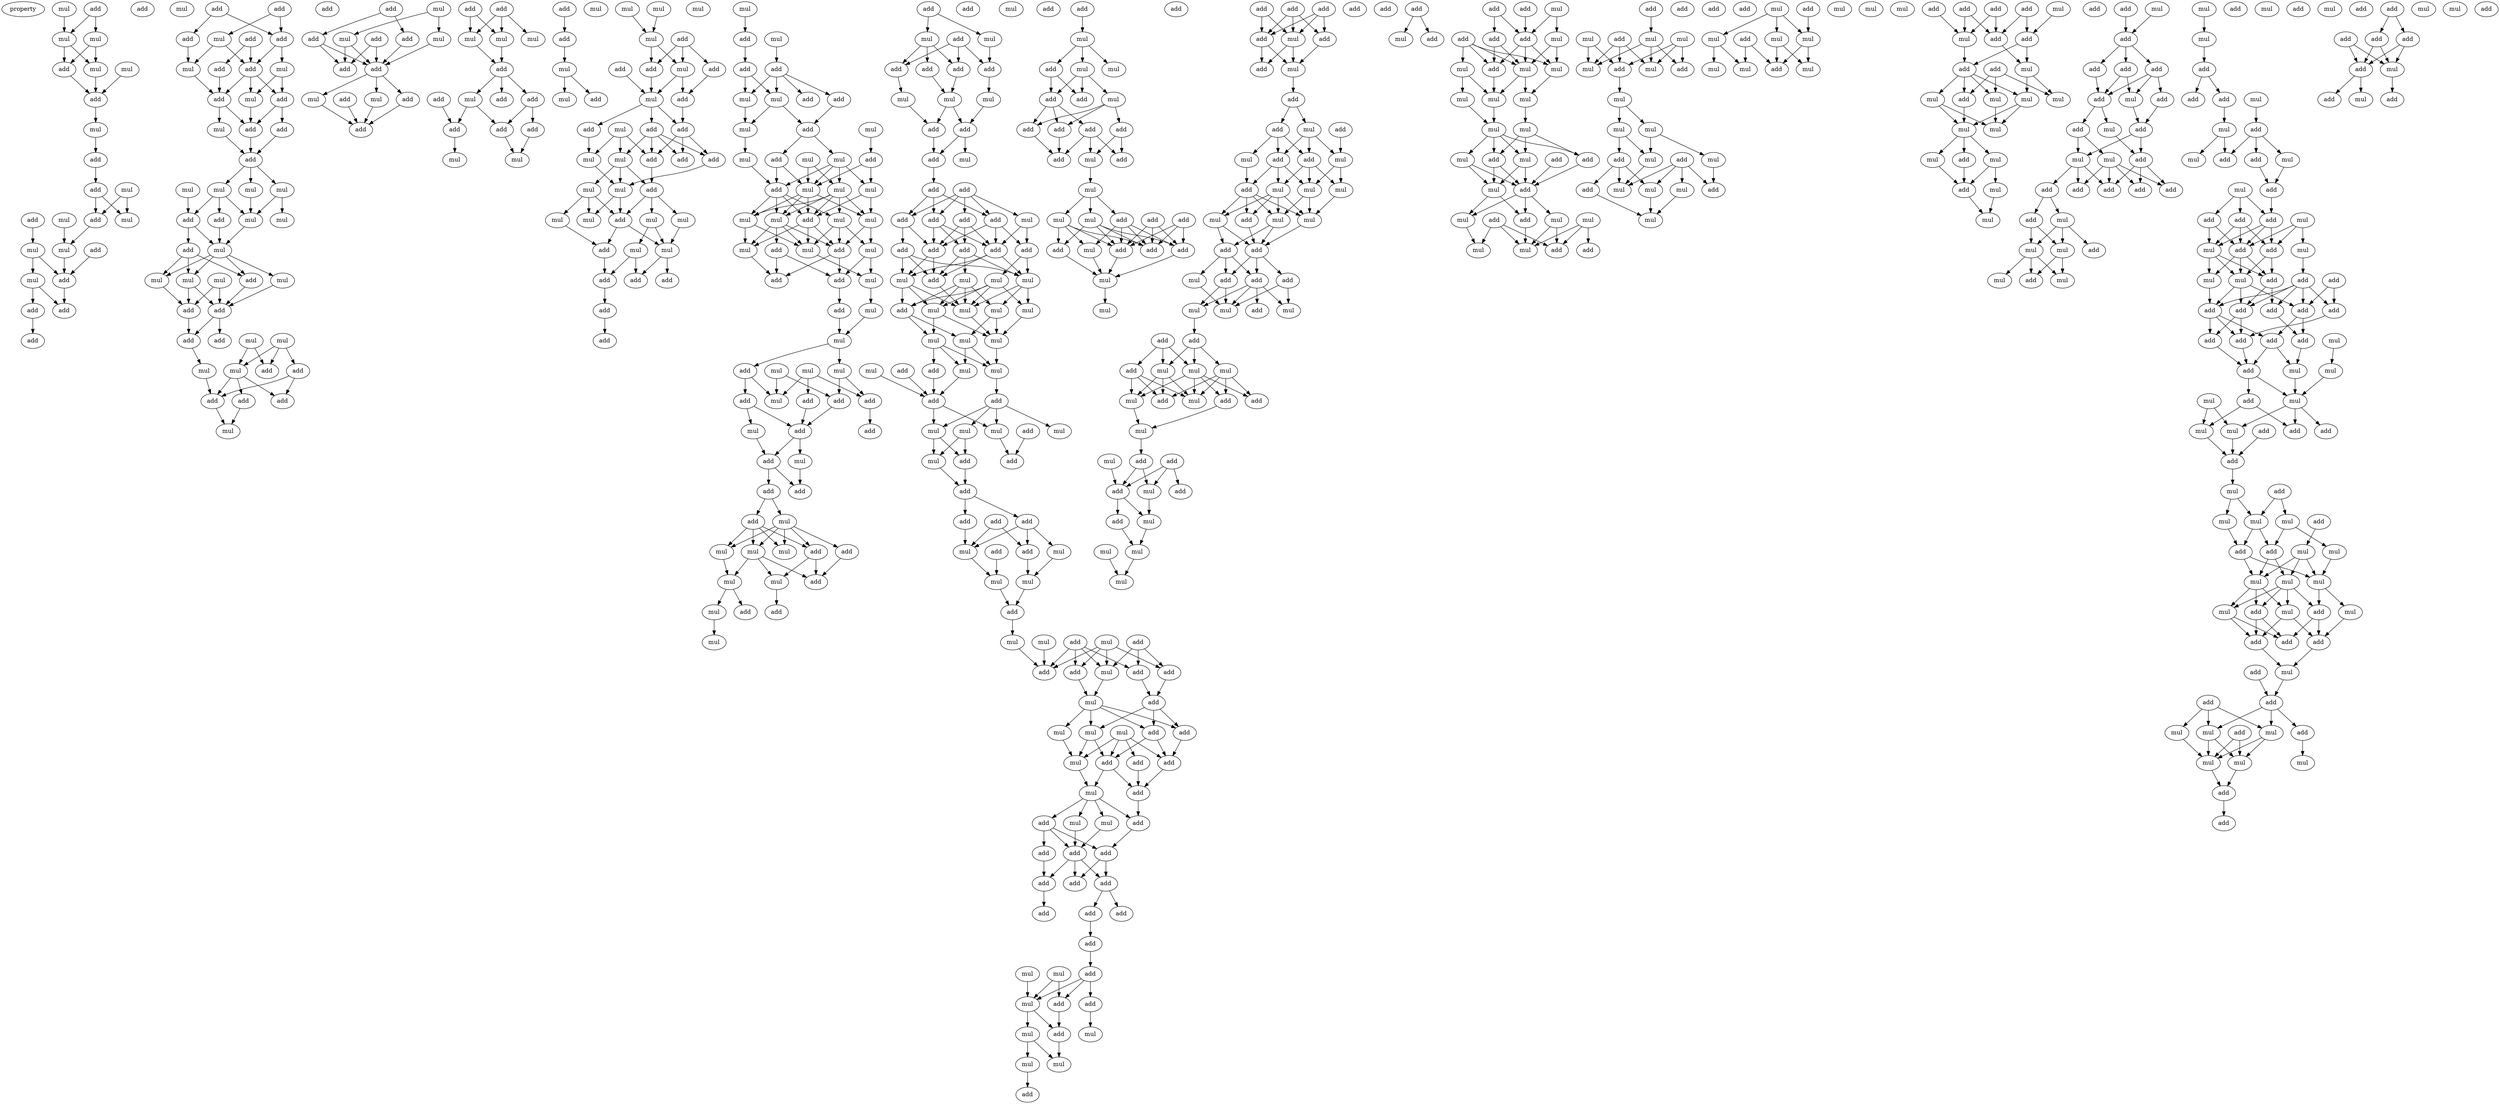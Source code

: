 digraph {
    node [fontcolor=black]
    property [mul=2,lf=1.2]
    0 [ label = mul ];
    1 [ label = add ];
    2 [ label = add ];
    3 [ label = mul ];
    4 [ label = mul ];
    5 [ label = mul ];
    6 [ label = add ];
    7 [ label = mul ];
    8 [ label = add ];
    9 [ label = mul ];
    10 [ label = add ];
    11 [ label = add ];
    12 [ label = mul ];
    13 [ label = add ];
    14 [ label = mul ];
    15 [ label = add ];
    16 [ label = mul ];
    17 [ label = mul ];
    18 [ label = mul ];
    19 [ label = add ];
    20 [ label = mul ];
    21 [ label = mul ];
    22 [ label = add ];
    23 [ label = add ];
    24 [ label = add ];
    25 [ label = add ];
    26 [ label = add ];
    27 [ label = add ];
    28 [ label = add ];
    29 [ label = mul ];
    30 [ label = add ];
    31 [ label = add ];
    32 [ label = mul ];
    33 [ label = add ];
    34 [ label = add ];
    35 [ label = mul ];
    36 [ label = add ];
    37 [ label = mul ];
    38 [ label = add ];
    39 [ label = add ];
    40 [ label = mul ];
    41 [ label = add ];
    42 [ label = add ];
    43 [ label = add ];
    44 [ label = mul ];
    45 [ label = mul ];
    46 [ label = mul ];
    47 [ label = mul ];
    48 [ label = add ];
    49 [ label = add ];
    50 [ label = mul ];
    51 [ label = mul ];
    52 [ label = add ];
    53 [ label = mul ];
    54 [ label = mul ];
    55 [ label = mul ];
    56 [ label = mul ];
    57 [ label = mul ];
    58 [ label = add ];
    59 [ label = add ];
    60 [ label = add ];
    61 [ label = add ];
    62 [ label = mul ];
    63 [ label = mul ];
    64 [ label = add ];
    65 [ label = mul ];
    66 [ label = add ];
    67 [ label = mul ];
    68 [ label = add ];
    69 [ label = add ];
    70 [ label = add ];
    71 [ label = add ];
    72 [ label = mul ];
    73 [ label = add ];
    74 [ label = mul ];
    75 [ label = add ];
    76 [ label = add ];
    77 [ label = mul ];
    78 [ label = mul ];
    79 [ label = add ];
    80 [ label = add ];
    81 [ label = add ];
    82 [ label = mul ];
    83 [ label = add ];
    84 [ label = mul ];
    85 [ label = add ];
    86 [ label = add ];
    87 [ label = add ];
    88 [ label = add ];
    89 [ label = mul ];
    90 [ label = mul ];
    91 [ label = mul ];
    92 [ label = add ];
    93 [ label = mul ];
    94 [ label = add ];
    95 [ label = add ];
    96 [ label = add ];
    97 [ label = add ];
    98 [ label = add ];
    99 [ label = add ];
    100 [ label = mul ];
    101 [ label = add ];
    102 [ label = mul ];
    103 [ label = add ];
    104 [ label = mul ];
    105 [ label = mul ];
    106 [ label = mul ];
    107 [ label = add ];
    108 [ label = mul ];
    109 [ label = mul ];
    110 [ label = mul ];
    111 [ label = add ];
    112 [ label = add ];
    113 [ label = add ];
    114 [ label = mul ];
    115 [ label = add ];
    116 [ label = mul ];
    117 [ label = add ];
    118 [ label = add ];
    119 [ label = add ];
    120 [ label = mul ];
    121 [ label = mul ];
    122 [ label = add ];
    123 [ label = add ];
    124 [ label = mul ];
    125 [ label = add ];
    126 [ label = add ];
    127 [ label = mul ];
    128 [ label = mul ];
    129 [ label = add ];
    130 [ label = mul ];
    131 [ label = mul ];
    132 [ label = mul ];
    133 [ label = mul ];
    134 [ label = add ];
    135 [ label = mul ];
    136 [ label = add ];
    137 [ label = mul ];
    138 [ label = mul ];
    139 [ label = add ];
    140 [ label = add ];
    141 [ label = add ];
    142 [ label = add ];
    143 [ label = mul ];
    144 [ label = add ];
    145 [ label = add ];
    146 [ label = mul ];
    147 [ label = add ];
    148 [ label = add ];
    149 [ label = add ];
    150 [ label = add ];
    151 [ label = mul ];
    152 [ label = mul ];
    153 [ label = mul ];
    154 [ label = add ];
    155 [ label = mul ];
    156 [ label = mul ];
    157 [ label = add ];
    158 [ label = mul ];
    159 [ label = mul ];
    160 [ label = add ];
    161 [ label = mul ];
    162 [ label = add ];
    163 [ label = mul ];
    164 [ label = mul ];
    165 [ label = add ];
    166 [ label = mul ];
    167 [ label = mul ];
    168 [ label = mul ];
    169 [ label = mul ];
    170 [ label = mul ];
    171 [ label = add ];
    172 [ label = add ];
    173 [ label = mul ];
    174 [ label = mul ];
    175 [ label = mul ];
    176 [ label = add ];
    177 [ label = add ];
    178 [ label = mul ];
    179 [ label = add ];
    180 [ label = mul ];
    181 [ label = mul ];
    182 [ label = add ];
    183 [ label = mul ];
    184 [ label = mul ];
    185 [ label = mul ];
    186 [ label = add ];
    187 [ label = add ];
    188 [ label = add ];
    189 [ label = add ];
    190 [ label = add ];
    191 [ label = mul ];
    192 [ label = add ];
    193 [ label = add ];
    194 [ label = mul ];
    195 [ label = add ];
    196 [ label = add ];
    197 [ label = mul ];
    198 [ label = add ];
    199 [ label = mul ];
    200 [ label = mul ];
    201 [ label = add ];
    202 [ label = add ];
    203 [ label = mul ];
    204 [ label = add ];
    205 [ label = mul ];
    206 [ label = mul ];
    207 [ label = add ];
    208 [ label = add ];
    209 [ label = mul ];
    210 [ label = mul ];
    211 [ label = add ];
    212 [ label = mul ];
    213 [ label = mul ];
    214 [ label = add ];
    215 [ label = add ];
    216 [ label = add ];
    217 [ label = add ];
    218 [ label = add ];
    219 [ label = mul ];
    220 [ label = mul ];
    221 [ label = add ];
    222 [ label = mul ];
    223 [ label = add ];
    224 [ label = mul ];
    225 [ label = add ];
    226 [ label = mul ];
    227 [ label = add ];
    228 [ label = add ];
    229 [ label = add ];
    230 [ label = add ];
    231 [ label = mul ];
    232 [ label = add ];
    233 [ label = add ];
    234 [ label = add ];
    235 [ label = add ];
    236 [ label = add ];
    237 [ label = add ];
    238 [ label = add ];
    239 [ label = add ];
    240 [ label = mul ];
    241 [ label = mul ];
    242 [ label = mul ];
    243 [ label = add ];
    244 [ label = mul ];
    245 [ label = mul ];
    246 [ label = mul ];
    247 [ label = mul ];
    248 [ label = add ];
    249 [ label = mul ];
    250 [ label = mul ];
    251 [ label = mul ];
    252 [ label = mul ];
    253 [ label = add ];
    254 [ label = mul ];
    255 [ label = mul ];
    256 [ label = mul ];
    257 [ label = add ];
    258 [ label = add ];
    259 [ label = add ];
    260 [ label = mul ];
    261 [ label = mul ];
    262 [ label = mul ];
    263 [ label = add ];
    264 [ label = mul ];
    265 [ label = add ];
    266 [ label = add ];
    267 [ label = mul ];
    268 [ label = add ];
    269 [ label = add ];
    270 [ label = add ];
    271 [ label = add ];
    272 [ label = add ];
    273 [ label = add ];
    274 [ label = add ];
    275 [ label = mul ];
    276 [ label = mul ];
    277 [ label = mul ];
    278 [ label = mul ];
    279 [ label = add ];
    280 [ label = add ];
    281 [ label = mul ];
    282 [ label = mul ];
    283 [ label = add ];
    284 [ label = mul ];
    285 [ label = add ];
    286 [ label = add ];
    287 [ label = add ];
    288 [ label = add ];
    289 [ label = mul ];
    290 [ label = mul ];
    291 [ label = add ];
    292 [ label = mul ];
    293 [ label = mul ];
    294 [ label = mul ];
    295 [ label = add ];
    296 [ label = add ];
    297 [ label = add ];
    298 [ label = add ];
    299 [ label = mul ];
    300 [ label = add ];
    301 [ label = add ];
    302 [ label = mul ];
    303 [ label = mul ];
    304 [ label = add ];
    305 [ label = mul ];
    306 [ label = add ];
    307 [ label = add ];
    308 [ label = add ];
    309 [ label = add ];
    310 [ label = add ];
    311 [ label = add ];
    312 [ label = add ];
    313 [ label = add ];
    314 [ label = add ];
    315 [ label = add ];
    316 [ label = add ];
    317 [ label = add ];
    318 [ label = mul ];
    319 [ label = mul ];
    320 [ label = mul ];
    321 [ label = add ];
    322 [ label = add ];
    323 [ label = mul ];
    324 [ label = mul ];
    325 [ label = add ];
    326 [ label = mul ];
    327 [ label = mul ];
    328 [ label = add ];
    329 [ label = add ];
    330 [ label = mul ];
    331 [ label = mul ];
    332 [ label = add ];
    333 [ label = mul ];
    334 [ label = add ];
    335 [ label = mul ];
    336 [ label = add ];
    337 [ label = add ];
    338 [ label = add ];
    339 [ label = add ];
    340 [ label = add ];
    341 [ label = add ];
    342 [ label = mul ];
    343 [ label = add ];
    344 [ label = add ];
    345 [ label = mul ];
    346 [ label = add ];
    347 [ label = mul ];
    348 [ label = add ];
    349 [ label = mul ];
    350 [ label = add ];
    351 [ label = add ];
    352 [ label = add ];
    353 [ label = mul ];
    354 [ label = add ];
    355 [ label = add ];
    356 [ label = mul ];
    357 [ label = mul ];
    358 [ label = add ];
    359 [ label = add ];
    360 [ label = add ];
    361 [ label = mul ];
    362 [ label = add ];
    363 [ label = add ];
    364 [ label = add ];
    365 [ label = mul ];
    366 [ label = add ];
    367 [ label = add ];
    368 [ label = mul ];
    369 [ label = add ];
    370 [ label = add ];
    371 [ label = add ];
    372 [ label = mul ];
    373 [ label = mul ];
    374 [ label = add ];
    375 [ label = mul ];
    376 [ label = mul ];
    377 [ label = mul ];
    378 [ label = add ];
    379 [ label = mul ];
    380 [ label = mul ];
    381 [ label = mul ];
    382 [ label = add ];
    383 [ label = add ];
    384 [ label = add ];
    385 [ label = mul ];
    386 [ label = add ];
    387 [ label = add ];
    388 [ label = add ];
    389 [ label = mul ];
    390 [ label = mul ];
    391 [ label = mul ];
    392 [ label = add ];
    393 [ label = add ];
    394 [ label = add ];
    395 [ label = mul ];
    396 [ label = mul ];
    397 [ label = add ];
    398 [ label = add ];
    399 [ label = mul ];
    400 [ label = mul ];
    401 [ label = add ];
    402 [ label = add ];
    403 [ label = mul ];
    404 [ label = add ];
    405 [ label = mul ];
    406 [ label = mul ];
    407 [ label = add ];
    408 [ label = add ];
    409 [ label = add ];
    410 [ label = mul ];
    411 [ label = add ];
    412 [ label = mul ];
    413 [ label = add ];
    414 [ label = mul ];
    415 [ label = mul ];
    416 [ label = mul ];
    417 [ label = add ];
    418 [ label = mul ];
    419 [ label = add ];
    420 [ label = mul ];
    421 [ label = add ];
    422 [ label = add ];
    423 [ label = mul ];
    424 [ label = add ];
    425 [ label = add ];
    426 [ label = add ];
    427 [ label = mul ];
    428 [ label = add ];
    429 [ label = mul ];
    430 [ label = mul ];
    431 [ label = mul ];
    432 [ label = mul ];
    433 [ label = mul ];
    434 [ label = mul ];
    435 [ label = mul ];
    436 [ label = mul ];
    437 [ label = add ];
    438 [ label = add ];
    439 [ label = add ];
    440 [ label = mul ];
    441 [ label = mul ];
    442 [ label = add ];
    443 [ label = mul ];
    444 [ label = add ];
    445 [ label = mul ];
    446 [ label = add ];
    447 [ label = mul ];
    448 [ label = add ];
    449 [ label = mul ];
    450 [ label = mul ];
    451 [ label = add ];
    452 [ label = add ];
    453 [ label = mul ];
    454 [ label = add ];
    455 [ label = add ];
    456 [ label = mul ];
    457 [ label = mul ];
    458 [ label = mul ];
    459 [ label = mul ];
    460 [ label = add ];
    461 [ label = add ];
    462 [ label = add ];
    463 [ label = mul ];
    464 [ label = mul ];
    465 [ label = mul ];
    466 [ label = add ];
    467 [ label = add ];
    468 [ label = add ];
    469 [ label = mul ];
    470 [ label = mul ];
    471 [ label = mul ];
    472 [ label = add ];
    473 [ label = mul ];
    474 [ label = add ];
    475 [ label = mul ];
    476 [ label = mul ];
    477 [ label = add ];
    478 [ label = mul ];
    479 [ label = add ];
    480 [ label = mul ];
    481 [ label = mul ];
    482 [ label = mul ];
    483 [ label = mul ];
    484 [ label = mul ];
    485 [ label = mul ];
    486 [ label = add ];
    487 [ label = mul ];
    488 [ label = mul ];
    489 [ label = mul ];
    490 [ label = add ];
    491 [ label = mul ];
    492 [ label = add ];
    493 [ label = add ];
    494 [ label = add ];
    495 [ label = mul ];
    496 [ label = add ];
    497 [ label = add ];
    498 [ label = add ];
    499 [ label = mul ];
    500 [ label = add ];
    501 [ label = add ];
    502 [ label = mul ];
    503 [ label = mul ];
    504 [ label = mul ];
    505 [ label = mul ];
    506 [ label = mul ];
    507 [ label = mul ];
    508 [ label = mul ];
    509 [ label = add ];
    510 [ label = mul ];
    511 [ label = add ];
    512 [ label = mul ];
    513 [ label = add ];
    514 [ label = add ];
    515 [ label = mul ];
    516 [ label = mul ];
    517 [ label = add ];
    518 [ label = add ];
    519 [ label = add ];
    520 [ label = add ];
    521 [ label = add ];
    522 [ label = add ];
    523 [ label = mul ];
    524 [ label = add ];
    525 [ label = mul ];
    526 [ label = add ];
    527 [ label = add ];
    528 [ label = mul ];
    529 [ label = mul ];
    530 [ label = add ];
    531 [ label = add ];
    532 [ label = add ];
    533 [ label = add ];
    534 [ label = add ];
    535 [ label = add ];
    536 [ label = mul ];
    537 [ label = mul ];
    538 [ label = mul ];
    539 [ label = add ];
    540 [ label = mul ];
    541 [ label = mul ];
    542 [ label = add ];
    543 [ label = mul ];
    544 [ label = add ];
    545 [ label = mul ];
    546 [ label = add ];
    547 [ label = mul ];
    548 [ label = add ];
    549 [ label = add ];
    550 [ label = mul ];
    551 [ label = mul ];
    552 [ label = add ];
    553 [ label = add ];
    554 [ label = add ];
    555 [ label = mul ];
    556 [ label = add ];
    557 [ label = mul ];
    558 [ label = add ];
    559 [ label = mul ];
    560 [ label = add ];
    561 [ label = add ];
    562 [ label = mul ];
    563 [ label = add ];
    564 [ label = mul ];
    565 [ label = add ];
    566 [ label = add ];
    567 [ label = mul ];
    568 [ label = mul ];
    569 [ label = add ];
    570 [ label = add ];
    571 [ label = add ];
    572 [ label = mul ];
    573 [ label = add ];
    574 [ label = add ];
    575 [ label = add ];
    576 [ label = add ];
    577 [ label = add ];
    578 [ label = add ];
    579 [ label = add ];
    580 [ label = mul ];
    581 [ label = add ];
    582 [ label = add ];
    583 [ label = add ];
    584 [ label = mul ];
    585 [ label = mul ];
    586 [ label = add ];
    587 [ label = mul ];
    588 [ label = mul ];
    589 [ label = add ];
    590 [ label = add ];
    591 [ label = mul ];
    592 [ label = mul ];
    593 [ label = add ];
    594 [ label = add ];
    595 [ label = add ];
    596 [ label = mul ];
    597 [ label = mul ];
    598 [ label = mul ];
    599 [ label = add ];
    600 [ label = mul ];
    601 [ label = mul ];
    602 [ label = mul ];
    603 [ label = add ];
    604 [ label = add ];
    605 [ label = mul ];
    606 [ label = mul ];
    607 [ label = mul ];
    608 [ label = add ];
    609 [ label = mul ];
    610 [ label = mul ];
    611 [ label = mul ];
    612 [ label = add ];
    613 [ label = add ];
    614 [ label = add ];
    615 [ label = add ];
    616 [ label = mul ];
    617 [ label = add ];
    618 [ label = mul ];
    619 [ label = add ];
    620 [ label = add ];
    621 [ label = add ];
    622 [ label = add ];
    623 [ label = mul ];
    624 [ label = mul ];
    625 [ label = mul ];
    626 [ label = mul ];
    627 [ label = mul ];
    628 [ label = mul ];
    629 [ label = add ];
    630 [ label = add ];
    631 [ label = add ];
    632 [ label = add ];
    633 [ label = add ];
    634 [ label = add ];
    635 [ label = add ];
    636 [ label = mul ];
    637 [ label = add ];
    638 [ label = mul ];
    639 [ label = mul ];
    640 [ label = mul ];
    641 [ label = add ];
    642 [ label = add ];
    643 [ label = add ];
    0 -> 3 [ name = 0 ];
    1 -> 3 [ name = 1 ];
    1 -> 4 [ name = 2 ];
    3 -> 5 [ name = 3 ];
    3 -> 6 [ name = 4 ];
    4 -> 5 [ name = 5 ];
    4 -> 6 [ name = 6 ];
    5 -> 8 [ name = 7 ];
    6 -> 8 [ name = 8 ];
    7 -> 8 [ name = 9 ];
    8 -> 9 [ name = 10 ];
    9 -> 10 [ name = 11 ];
    10 -> 11 [ name = 12 ];
    11 -> 15 [ name = 13 ];
    11 -> 16 [ name = 14 ];
    12 -> 15 [ name = 15 ];
    12 -> 16 [ name = 16 ];
    13 -> 18 [ name = 17 ];
    14 -> 20 [ name = 18 ];
    15 -> 20 [ name = 19 ];
    18 -> 21 [ name = 20 ];
    18 -> 22 [ name = 21 ];
    19 -> 22 [ name = 22 ];
    20 -> 22 [ name = 23 ];
    21 -> 23 [ name = 24 ];
    21 -> 24 [ name = 25 ];
    22 -> 24 [ name = 26 ];
    23 -> 25 [ name = 27 ];
    26 -> 30 [ name = 28 ];
    26 -> 31 [ name = 29 ];
    27 -> 29 [ name = 30 ];
    27 -> 31 [ name = 31 ];
    28 -> 33 [ name = 32 ];
    28 -> 34 [ name = 33 ];
    29 -> 32 [ name = 34 ];
    29 -> 33 [ name = 35 ];
    30 -> 32 [ name = 36 ];
    31 -> 33 [ name = 37 ];
    31 -> 35 [ name = 38 ];
    32 -> 38 [ name = 39 ];
    33 -> 36 [ name = 40 ];
    33 -> 37 [ name = 41 ];
    33 -> 38 [ name = 42 ];
    34 -> 38 [ name = 43 ];
    35 -> 36 [ name = 44 ];
    35 -> 37 [ name = 45 ];
    36 -> 39 [ name = 46 ];
    36 -> 41 [ name = 47 ];
    37 -> 41 [ name = 48 ];
    38 -> 40 [ name = 49 ];
    38 -> 41 [ name = 50 ];
    39 -> 43 [ name = 51 ];
    40 -> 43 [ name = 52 ];
    41 -> 43 [ name = 53 ];
    43 -> 45 [ name = 54 ];
    43 -> 46 [ name = 55 ];
    43 -> 47 [ name = 56 ];
    44 -> 48 [ name = 57 ];
    45 -> 48 [ name = 58 ];
    45 -> 49 [ name = 59 ];
    45 -> 50 [ name = 60 ];
    46 -> 50 [ name = 61 ];
    46 -> 51 [ name = 62 ];
    47 -> 50 [ name = 63 ];
    48 -> 52 [ name = 64 ];
    48 -> 53 [ name = 65 ];
    49 -> 53 [ name = 66 ];
    50 -> 53 [ name = 67 ];
    52 -> 56 [ name = 68 ];
    52 -> 57 [ name = 69 ];
    52 -> 58 [ name = 70 ];
    53 -> 55 [ name = 71 ];
    53 -> 56 [ name = 72 ];
    53 -> 57 [ name = 73 ];
    53 -> 58 [ name = 74 ];
    54 -> 59 [ name = 75 ];
    54 -> 60 [ name = 76 ];
    55 -> 60 [ name = 77 ];
    56 -> 59 [ name = 78 ];
    56 -> 60 [ name = 79 ];
    57 -> 59 [ name = 80 ];
    58 -> 60 [ name = 81 ];
    59 -> 61 [ name = 82 ];
    60 -> 61 [ name = 83 ];
    60 -> 64 [ name = 84 ];
    61 -> 67 [ name = 85 ];
    62 -> 65 [ name = 86 ];
    62 -> 66 [ name = 87 ];
    62 -> 68 [ name = 88 ];
    63 -> 65 [ name = 89 ];
    63 -> 66 [ name = 90 ];
    65 -> 69 [ name = 91 ];
    65 -> 70 [ name = 92 ];
    65 -> 71 [ name = 93 ];
    67 -> 69 [ name = 94 ];
    68 -> 69 [ name = 95 ];
    68 -> 70 [ name = 96 ];
    69 -> 72 [ name = 97 ];
    71 -> 72 [ name = 98 ];
    73 -> 75 [ name = 99 ];
    73 -> 76 [ name = 100 ];
    74 -> 77 [ name = 101 ];
    74 -> 78 [ name = 102 ];
    75 -> 80 [ name = 103 ];
    75 -> 81 [ name = 104 ];
    76 -> 81 [ name = 105 ];
    77 -> 81 [ name = 106 ];
    78 -> 80 [ name = 107 ];
    78 -> 81 [ name = 108 ];
    79 -> 80 [ name = 109 ];
    79 -> 81 [ name = 110 ];
    81 -> 82 [ name = 111 ];
    81 -> 84 [ name = 112 ];
    81 -> 85 [ name = 113 ];
    82 -> 86 [ name = 114 ];
    83 -> 86 [ name = 115 ];
    84 -> 86 [ name = 116 ];
    85 -> 86 [ name = 117 ];
    87 -> 90 [ name = 118 ];
    87 -> 91 [ name = 119 ];
    88 -> 89 [ name = 120 ];
    88 -> 90 [ name = 121 ];
    88 -> 91 [ name = 122 ];
    90 -> 92 [ name = 123 ];
    91 -> 92 [ name = 124 ];
    92 -> 93 [ name = 125 ];
    92 -> 94 [ name = 126 ];
    92 -> 95 [ name = 127 ];
    93 -> 97 [ name = 128 ];
    93 -> 98 [ name = 129 ];
    94 -> 97 [ name = 130 ];
    94 -> 99 [ name = 131 ];
    96 -> 98 [ name = 132 ];
    97 -> 102 [ name = 133 ];
    98 -> 100 [ name = 134 ];
    99 -> 102 [ name = 135 ];
    101 -> 103 [ name = 136 ];
    103 -> 104 [ name = 137 ];
    104 -> 106 [ name = 138 ];
    104 -> 107 [ name = 139 ];
    108 -> 110 [ name = 140 ];
    109 -> 110 [ name = 141 ];
    110 -> 114 [ name = 142 ];
    110 -> 115 [ name = 143 ];
    111 -> 113 [ name = 144 ];
    111 -> 114 [ name = 145 ];
    111 -> 115 [ name = 146 ];
    112 -> 116 [ name = 147 ];
    113 -> 117 [ name = 148 ];
    114 -> 116 [ name = 149 ];
    114 -> 117 [ name = 150 ];
    115 -> 116 [ name = 151 ];
    116 -> 118 [ name = 152 ];
    116 -> 119 [ name = 153 ];
    116 -> 122 [ name = 154 ];
    117 -> 122 [ name = 155 ];
    118 -> 124 [ name = 156 ];
    119 -> 123 [ name = 157 ];
    119 -> 125 [ name = 158 ];
    119 -> 126 [ name = 159 ];
    119 -> 127 [ name = 160 ];
    121 -> 123 [ name = 161 ];
    121 -> 124 [ name = 162 ];
    121 -> 127 [ name = 163 ];
    122 -> 123 [ name = 164 ];
    122 -> 125 [ name = 165 ];
    122 -> 126 [ name = 166 ];
    123 -> 129 [ name = 167 ];
    124 -> 128 [ name = 168 ];
    125 -> 128 [ name = 169 ];
    127 -> 128 [ name = 170 ];
    127 -> 129 [ name = 171 ];
    127 -> 130 [ name = 172 ];
    128 -> 132 [ name = 173 ];
    128 -> 134 [ name = 174 ];
    129 -> 131 [ name = 175 ];
    129 -> 134 [ name = 176 ];
    129 -> 135 [ name = 177 ];
    130 -> 132 [ name = 178 ];
    130 -> 133 [ name = 179 ];
    130 -> 134 [ name = 180 ];
    131 -> 137 [ name = 181 ];
    131 -> 138 [ name = 182 ];
    133 -> 136 [ name = 183 ];
    134 -> 136 [ name = 184 ];
    134 -> 138 [ name = 185 ];
    135 -> 138 [ name = 186 ];
    136 -> 139 [ name = 187 ];
    137 -> 139 [ name = 188 ];
    137 -> 141 [ name = 189 ];
    138 -> 140 [ name = 190 ];
    138 -> 141 [ name = 191 ];
    139 -> 142 [ name = 192 ];
    142 -> 144 [ name = 193 ];
    143 -> 145 [ name = 194 ];
    145 -> 148 [ name = 195 ];
    146 -> 147 [ name = 196 ];
    147 -> 149 [ name = 197 ];
    147 -> 150 [ name = 198 ];
    147 -> 151 [ name = 199 ];
    147 -> 152 [ name = 200 ];
    148 -> 151 [ name = 201 ];
    148 -> 152 [ name = 202 ];
    149 -> 154 [ name = 203 ];
    151 -> 153 [ name = 204 ];
    151 -> 154 [ name = 205 ];
    152 -> 153 [ name = 206 ];
    153 -> 159 [ name = 207 ];
    154 -> 156 [ name = 208 ];
    154 -> 157 [ name = 209 ];
    155 -> 160 [ name = 210 ];
    156 -> 161 [ name = 211 ];
    156 -> 162 [ name = 212 ];
    156 -> 163 [ name = 213 ];
    156 -> 164 [ name = 214 ];
    157 -> 162 [ name = 215 ];
    157 -> 164 [ name = 216 ];
    158 -> 163 [ name = 217 ];
    158 -> 164 [ name = 218 ];
    159 -> 162 [ name = 219 ];
    160 -> 161 [ name = 220 ];
    160 -> 164 [ name = 221 ];
    161 -> 165 [ name = 222 ];
    161 -> 166 [ name = 223 ];
    162 -> 165 [ name = 224 ];
    162 -> 167 [ name = 225 ];
    162 -> 168 [ name = 226 ];
    162 -> 169 [ name = 227 ];
    163 -> 165 [ name = 228 ];
    163 -> 166 [ name = 229 ];
    163 -> 167 [ name = 230 ];
    163 -> 168 [ name = 231 ];
    163 -> 169 [ name = 232 ];
    164 -> 165 [ name = 233 ];
    164 -> 166 [ name = 234 ];
    164 -> 167 [ name = 235 ];
    164 -> 169 [ name = 236 ];
    165 -> 172 [ name = 237 ];
    165 -> 173 [ name = 238 ];
    165 -> 174 [ name = 239 ];
    166 -> 170 [ name = 240 ];
    166 -> 172 [ name = 241 ];
    167 -> 171 [ name = 242 ];
    167 -> 172 [ name = 243 ];
    167 -> 173 [ name = 244 ];
    167 -> 174 [ name = 245 ];
    168 -> 170 [ name = 246 ];
    168 -> 172 [ name = 247 ];
    168 -> 174 [ name = 248 ];
    169 -> 173 [ name = 249 ];
    169 -> 174 [ name = 250 ];
    170 -> 175 [ name = 251 ];
    170 -> 176 [ name = 252 ];
    171 -> 176 [ name = 253 ];
    171 -> 177 [ name = 254 ];
    172 -> 176 [ name = 255 ];
    172 -> 177 [ name = 256 ];
    173 -> 177 [ name = 257 ];
    174 -> 175 [ name = 258 ];
    175 -> 178 [ name = 259 ];
    176 -> 179 [ name = 260 ];
    178 -> 180 [ name = 261 ];
    179 -> 180 [ name = 262 ];
    180 -> 182 [ name = 263 ];
    180 -> 184 [ name = 264 ];
    181 -> 185 [ name = 265 ];
    181 -> 186 [ name = 266 ];
    182 -> 185 [ name = 267 ];
    182 -> 187 [ name = 268 ];
    183 -> 185 [ name = 269 ];
    183 -> 188 [ name = 270 ];
    183 -> 189 [ name = 271 ];
    184 -> 186 [ name = 272 ];
    184 -> 189 [ name = 273 ];
    186 -> 190 [ name = 274 ];
    187 -> 190 [ name = 275 ];
    187 -> 191 [ name = 276 ];
    188 -> 190 [ name = 277 ];
    189 -> 192 [ name = 278 ];
    190 -> 193 [ name = 279 ];
    190 -> 194 [ name = 280 ];
    191 -> 193 [ name = 281 ];
    193 -> 195 [ name = 282 ];
    193 -> 196 [ name = 283 ];
    194 -> 196 [ name = 284 ];
    195 -> 197 [ name = 285 ];
    195 -> 198 [ name = 286 ];
    197 -> 199 [ name = 287 ];
    197 -> 200 [ name = 288 ];
    197 -> 201 [ name = 289 ];
    197 -> 202 [ name = 290 ];
    197 -> 203 [ name = 291 ];
    198 -> 199 [ name = 292 ];
    198 -> 200 [ name = 293 ];
    198 -> 201 [ name = 294 ];
    198 -> 203 [ name = 295 ];
    200 -> 206 [ name = 296 ];
    201 -> 204 [ name = 297 ];
    201 -> 205 [ name = 298 ];
    202 -> 204 [ name = 299 ];
    203 -> 204 [ name = 300 ];
    203 -> 205 [ name = 301 ];
    203 -> 206 [ name = 302 ];
    205 -> 207 [ name = 303 ];
    206 -> 208 [ name = 304 ];
    206 -> 209 [ name = 305 ];
    209 -> 210 [ name = 306 ];
    211 -> 212 [ name = 307 ];
    211 -> 213 [ name = 308 ];
    212 -> 216 [ name = 309 ];
    213 -> 215 [ name = 310 ];
    213 -> 217 [ name = 311 ];
    213 -> 218 [ name = 312 ];
    214 -> 215 [ name = 313 ];
    214 -> 216 [ name = 314 ];
    214 -> 218 [ name = 315 ];
    215 -> 220 [ name = 316 ];
    216 -> 219 [ name = 317 ];
    217 -> 222 [ name = 318 ];
    218 -> 222 [ name = 319 ];
    219 -> 225 [ name = 320 ];
    220 -> 223 [ name = 321 ];
    222 -> 223 [ name = 322 ];
    222 -> 225 [ name = 323 ];
    223 -> 227 [ name = 324 ];
    225 -> 226 [ name = 325 ];
    225 -> 227 [ name = 326 ];
    227 -> 228 [ name = 327 ];
    228 -> 230 [ name = 328 ];
    228 -> 233 [ name = 329 ];
    228 -> 234 [ name = 330 ];
    229 -> 230 [ name = 331 ];
    229 -> 231 [ name = 332 ];
    229 -> 232 [ name = 333 ];
    229 -> 233 [ name = 334 ];
    229 -> 234 [ name = 335 ];
    230 -> 237 [ name = 336 ];
    230 -> 238 [ name = 337 ];
    230 -> 239 [ name = 338 ];
    231 -> 236 [ name = 339 ];
    231 -> 238 [ name = 340 ];
    232 -> 237 [ name = 341 ];
    232 -> 238 [ name = 342 ];
    232 -> 239 [ name = 343 ];
    233 -> 236 [ name = 344 ];
    233 -> 238 [ name = 345 ];
    233 -> 239 [ name = 346 ];
    234 -> 235 [ name = 347 ];
    234 -> 239 [ name = 348 ];
    235 -> 241 [ name = 349 ];
    235 -> 242 [ name = 350 ];
    235 -> 243 [ name = 351 ];
    236 -> 240 [ name = 352 ];
    236 -> 241 [ name = 353 ];
    237 -> 241 [ name = 354 ];
    237 -> 243 [ name = 355 ];
    237 -> 244 [ name = 356 ];
    238 -> 241 [ name = 357 ];
    238 -> 242 [ name = 358 ];
    238 -> 243 [ name = 359 ];
    239 -> 242 [ name = 360 ];
    239 -> 243 [ name = 361 ];
    240 -> 245 [ name = 362 ];
    240 -> 246 [ name = 363 ];
    240 -> 248 [ name = 364 ];
    240 -> 249 [ name = 365 ];
    241 -> 246 [ name = 366 ];
    241 -> 247 [ name = 367 ];
    241 -> 249 [ name = 368 ];
    242 -> 245 [ name = 369 ];
    242 -> 246 [ name = 370 ];
    242 -> 248 [ name = 371 ];
    243 -> 246 [ name = 372 ];
    244 -> 245 [ name = 373 ];
    244 -> 246 [ name = 374 ];
    244 -> 247 [ name = 375 ];
    244 -> 248 [ name = 376 ];
    245 -> 250 [ name = 377 ];
    245 -> 252 [ name = 378 ];
    246 -> 250 [ name = 379 ];
    247 -> 250 [ name = 380 ];
    247 -> 251 [ name = 381 ];
    248 -> 251 [ name = 382 ];
    248 -> 252 [ name = 383 ];
    249 -> 250 [ name = 384 ];
    250 -> 256 [ name = 385 ];
    251 -> 255 [ name = 386 ];
    251 -> 256 [ name = 387 ];
    252 -> 253 [ name = 388 ];
    252 -> 255 [ name = 389 ];
    252 -> 256 [ name = 390 ];
    253 -> 259 [ name = 391 ];
    254 -> 259 [ name = 392 ];
    255 -> 259 [ name = 393 ];
    256 -> 258 [ name = 394 ];
    257 -> 259 [ name = 395 ];
    258 -> 260 [ name = 396 ];
    258 -> 261 [ name = 397 ];
    258 -> 262 [ name = 398 ];
    258 -> 264 [ name = 399 ];
    259 -> 262 [ name = 400 ];
    259 -> 264 [ name = 401 ];
    260 -> 265 [ name = 402 ];
    260 -> 267 [ name = 403 ];
    262 -> 266 [ name = 404 ];
    263 -> 266 [ name = 405 ];
    264 -> 265 [ name = 406 ];
    264 -> 267 [ name = 407 ];
    265 -> 268 [ name = 408 ];
    267 -> 268 [ name = 409 ];
    268 -> 269 [ name = 410 ];
    268 -> 270 [ name = 411 ];
    269 -> 275 [ name = 412 ];
    270 -> 273 [ name = 413 ];
    270 -> 275 [ name = 414 ];
    270 -> 276 [ name = 415 ];
    271 -> 273 [ name = 416 ];
    271 -> 275 [ name = 417 ];
    272 -> 278 [ name = 418 ];
    273 -> 277 [ name = 419 ];
    275 -> 278 [ name = 420 ];
    276 -> 277 [ name = 421 ];
    277 -> 279 [ name = 422 ];
    278 -> 279 [ name = 423 ];
    279 -> 282 [ name = 424 ];
    280 -> 285 [ name = 425 ];
    280 -> 287 [ name = 426 ];
    280 -> 288 [ name = 427 ];
    280 -> 289 [ name = 428 ];
    281 -> 288 [ name = 429 ];
    282 -> 288 [ name = 430 ];
    283 -> 286 [ name = 431 ];
    283 -> 287 [ name = 432 ];
    283 -> 289 [ name = 433 ];
    284 -> 285 [ name = 434 ];
    284 -> 286 [ name = 435 ];
    284 -> 288 [ name = 436 ];
    284 -> 289 [ name = 437 ];
    285 -> 290 [ name = 438 ];
    286 -> 291 [ name = 439 ];
    287 -> 291 [ name = 440 ];
    289 -> 290 [ name = 441 ];
    290 -> 292 [ name = 442 ];
    290 -> 293 [ name = 443 ];
    290 -> 295 [ name = 444 ];
    290 -> 296 [ name = 445 ];
    291 -> 292 [ name = 446 ];
    291 -> 295 [ name = 447 ];
    291 -> 296 [ name = 448 ];
    292 -> 299 [ name = 449 ];
    292 -> 300 [ name = 450 ];
    293 -> 299 [ name = 451 ];
    294 -> 297 [ name = 452 ];
    294 -> 298 [ name = 453 ];
    294 -> 299 [ name = 454 ];
    294 -> 300 [ name = 455 ];
    295 -> 298 [ name = 456 ];
    296 -> 298 [ name = 457 ];
    296 -> 300 [ name = 458 ];
    297 -> 301 [ name = 459 ];
    298 -> 301 [ name = 460 ];
    299 -> 302 [ name = 461 ];
    300 -> 301 [ name = 462 ];
    300 -> 302 [ name = 463 ];
    301 -> 304 [ name = 464 ];
    302 -> 303 [ name = 465 ];
    302 -> 304 [ name = 466 ];
    302 -> 305 [ name = 467 ];
    302 -> 306 [ name = 468 ];
    303 -> 307 [ name = 469 ];
    304 -> 309 [ name = 470 ];
    305 -> 307 [ name = 471 ];
    306 -> 307 [ name = 472 ];
    306 -> 308 [ name = 473 ];
    306 -> 309 [ name = 474 ];
    307 -> 310 [ name = 475 ];
    307 -> 311 [ name = 476 ];
    307 -> 312 [ name = 477 ];
    308 -> 310 [ name = 478 ];
    309 -> 311 [ name = 479 ];
    309 -> 312 [ name = 480 ];
    310 -> 314 [ name = 481 ];
    312 -> 313 [ name = 482 ];
    312 -> 315 [ name = 483 ];
    315 -> 316 [ name = 484 ];
    316 -> 317 [ name = 485 ];
    317 -> 320 [ name = 486 ];
    317 -> 321 [ name = 487 ];
    317 -> 322 [ name = 488 ];
    318 -> 320 [ name = 489 ];
    318 -> 322 [ name = 490 ];
    319 -> 320 [ name = 491 ];
    320 -> 324 [ name = 492 ];
    320 -> 325 [ name = 493 ];
    321 -> 323 [ name = 494 ];
    322 -> 325 [ name = 495 ];
    324 -> 326 [ name = 496 ];
    324 -> 327 [ name = 497 ];
    325 -> 327 [ name = 498 ];
    326 -> 328 [ name = 499 ];
    329 -> 330 [ name = 500 ];
    330 -> 331 [ name = 501 ];
    330 -> 333 [ name = 502 ];
    330 -> 334 [ name = 503 ];
    331 -> 335 [ name = 504 ];
    331 -> 336 [ name = 505 ];
    331 -> 337 [ name = 506 ];
    334 -> 336 [ name = 507 ];
    334 -> 337 [ name = 508 ];
    335 -> 338 [ name = 509 ];
    335 -> 340 [ name = 510 ];
    335 -> 341 [ name = 511 ];
    337 -> 338 [ name = 512 ];
    337 -> 339 [ name = 513 ];
    337 -> 341 [ name = 514 ];
    338 -> 343 [ name = 515 ];
    339 -> 342 [ name = 516 ];
    339 -> 343 [ name = 517 ];
    339 -> 344 [ name = 518 ];
    340 -> 342 [ name = 519 ];
    340 -> 344 [ name = 520 ];
    341 -> 343 [ name = 521 ];
    342 -> 345 [ name = 522 ];
    345 -> 347 [ name = 523 ];
    345 -> 348 [ name = 524 ];
    345 -> 349 [ name = 525 ];
    346 -> 352 [ name = 526 ];
    346 -> 354 [ name = 527 ];
    346 -> 355 [ name = 528 ];
    347 -> 351 [ name = 529 ];
    347 -> 353 [ name = 530 ];
    347 -> 354 [ name = 531 ];
    347 -> 355 [ name = 532 ];
    348 -> 352 [ name = 533 ];
    348 -> 353 [ name = 534 ];
    348 -> 354 [ name = 535 ];
    348 -> 355 [ name = 536 ];
    349 -> 351 [ name = 537 ];
    349 -> 352 [ name = 538 ];
    349 -> 354 [ name = 539 ];
    349 -> 355 [ name = 540 ];
    350 -> 352 [ name = 541 ];
    350 -> 354 [ name = 542 ];
    350 -> 355 [ name = 543 ];
    351 -> 356 [ name = 544 ];
    352 -> 356 [ name = 545 ];
    353 -> 356 [ name = 546 ];
    355 -> 356 [ name = 547 ];
    356 -> 357 [ name = 548 ];
    358 -> 361 [ name = 549 ];
    358 -> 363 [ name = 550 ];
    359 -> 361 [ name = 551 ];
    359 -> 362 [ name = 552 ];
    359 -> 363 [ name = 553 ];
    360 -> 361 [ name = 554 ];
    360 -> 362 [ name = 555 ];
    360 -> 363 [ name = 556 ];
    361 -> 364 [ name = 557 ];
    361 -> 365 [ name = 558 ];
    362 -> 365 [ name = 559 ];
    363 -> 364 [ name = 560 ];
    363 -> 365 [ name = 561 ];
    365 -> 366 [ name = 562 ];
    366 -> 367 [ name = 563 ];
    366 -> 368 [ name = 564 ];
    367 -> 370 [ name = 565 ];
    367 -> 371 [ name = 566 ];
    367 -> 373 [ name = 567 ];
    368 -> 370 [ name = 568 ];
    368 -> 371 [ name = 569 ];
    368 -> 372 [ name = 570 ];
    369 -> 372 [ name = 571 ];
    370 -> 374 [ name = 572 ];
    370 -> 375 [ name = 573 ];
    370 -> 377 [ name = 574 ];
    371 -> 375 [ name = 575 ];
    371 -> 376 [ name = 576 ];
    371 -> 377 [ name = 577 ];
    372 -> 375 [ name = 578 ];
    372 -> 376 [ name = 579 ];
    373 -> 374 [ name = 580 ];
    374 -> 378 [ name = 581 ];
    374 -> 379 [ name = 582 ];
    374 -> 380 [ name = 583 ];
    374 -> 381 [ name = 584 ];
    375 -> 379 [ name = 585 ];
    375 -> 380 [ name = 586 ];
    376 -> 380 [ name = 587 ];
    377 -> 378 [ name = 588 ];
    377 -> 379 [ name = 589 ];
    377 -> 380 [ name = 590 ];
    377 -> 381 [ name = 591 ];
    378 -> 382 [ name = 592 ];
    379 -> 382 [ name = 593 ];
    379 -> 383 [ name = 594 ];
    380 -> 382 [ name = 595 ];
    381 -> 382 [ name = 596 ];
    381 -> 383 [ name = 597 ];
    382 -> 384 [ name = 598 ];
    382 -> 386 [ name = 599 ];
    382 -> 387 [ name = 600 ];
    383 -> 385 [ name = 601 ];
    383 -> 386 [ name = 602 ];
    383 -> 387 [ name = 603 ];
    384 -> 389 [ name = 604 ];
    384 -> 391 [ name = 605 ];
    385 -> 389 [ name = 606 ];
    386 -> 389 [ name = 607 ];
    386 -> 390 [ name = 608 ];
    386 -> 391 [ name = 609 ];
    386 -> 392 [ name = 610 ];
    387 -> 389 [ name = 611 ];
    387 -> 390 [ name = 612 ];
    390 -> 393 [ name = 613 ];
    393 -> 395 [ name = 614 ];
    393 -> 396 [ name = 615 ];
    393 -> 399 [ name = 616 ];
    394 -> 396 [ name = 617 ];
    394 -> 397 [ name = 618 ];
    394 -> 399 [ name = 619 ];
    395 -> 400 [ name = 620 ];
    395 -> 401 [ name = 621 ];
    395 -> 402 [ name = 622 ];
    395 -> 404 [ name = 623 ];
    396 -> 400 [ name = 624 ];
    396 -> 401 [ name = 625 ];
    396 -> 402 [ name = 626 ];
    396 -> 403 [ name = 627 ];
    397 -> 400 [ name = 628 ];
    397 -> 403 [ name = 629 ];
    397 -> 404 [ name = 630 ];
    399 -> 400 [ name = 631 ];
    399 -> 403 [ name = 632 ];
    399 -> 404 [ name = 633 ];
    402 -> 405 [ name = 634 ];
    403 -> 405 [ name = 635 ];
    405 -> 407 [ name = 636 ];
    406 -> 409 [ name = 637 ];
    407 -> 409 [ name = 638 ];
    407 -> 410 [ name = 639 ];
    408 -> 409 [ name = 640 ];
    408 -> 410 [ name = 641 ];
    408 -> 411 [ name = 642 ];
    409 -> 412 [ name = 643 ];
    409 -> 413 [ name = 644 ];
    410 -> 412 [ name = 645 ];
    412 -> 415 [ name = 646 ];
    413 -> 415 [ name = 647 ];
    414 -> 416 [ name = 648 ];
    415 -> 416 [ name = 649 ];
    417 -> 418 [ name = 650 ];
    417 -> 419 [ name = 651 ];
    420 -> 423 [ name = 652 ];
    420 -> 426 [ name = 653 ];
    421 -> 425 [ name = 654 ];
    421 -> 426 [ name = 655 ];
    422 -> 426 [ name = 656 ];
    423 -> 427 [ name = 657 ];
    423 -> 430 [ name = 658 ];
    424 -> 427 [ name = 659 ];
    424 -> 428 [ name = 660 ];
    424 -> 429 [ name = 661 ];
    424 -> 430 [ name = 662 ];
    425 -> 427 [ name = 663 ];
    425 -> 428 [ name = 664 ];
    426 -> 427 [ name = 665 ];
    426 -> 428 [ name = 666 ];
    426 -> 430 [ name = 667 ];
    427 -> 431 [ name = 668 ];
    427 -> 433 [ name = 669 ];
    428 -> 433 [ name = 670 ];
    429 -> 432 [ name = 671 ];
    429 -> 433 [ name = 672 ];
    430 -> 431 [ name = 673 ];
    431 -> 434 [ name = 674 ];
    432 -> 435 [ name = 675 ];
    433 -> 435 [ name = 676 ];
    434 -> 436 [ name = 677 ];
    434 -> 437 [ name = 678 ];
    434 -> 439 [ name = 679 ];
    435 -> 436 [ name = 680 ];
    435 -> 437 [ name = 681 ];
    435 -> 439 [ name = 682 ];
    435 -> 440 [ name = 683 ];
    436 -> 441 [ name = 684 ];
    436 -> 442 [ name = 685 ];
    437 -> 441 [ name = 686 ];
    437 -> 442 [ name = 687 ];
    438 -> 442 [ name = 688 ];
    439 -> 442 [ name = 689 ];
    440 -> 441 [ name = 690 ];
    440 -> 442 [ name = 691 ];
    441 -> 446 [ name = 692 ];
    441 -> 447 [ name = 693 ];
    442 -> 443 [ name = 694 ];
    442 -> 446 [ name = 695 ];
    442 -> 447 [ name = 696 ];
    443 -> 448 [ name = 697 ];
    443 -> 450 [ name = 698 ];
    444 -> 448 [ name = 699 ];
    444 -> 449 [ name = 700 ];
    444 -> 450 [ name = 701 ];
    445 -> 448 [ name = 702 ];
    445 -> 450 [ name = 703 ];
    445 -> 451 [ name = 704 ];
    446 -> 450 [ name = 705 ];
    447 -> 449 [ name = 706 ];
    452 -> 453 [ name = 707 ];
    453 -> 458 [ name = 708 ];
    453 -> 459 [ name = 709 ];
    453 -> 461 [ name = 710 ];
    455 -> 458 [ name = 711 ];
    455 -> 459 [ name = 712 ];
    455 -> 460 [ name = 713 ];
    456 -> 459 [ name = 714 ];
    456 -> 460 [ name = 715 ];
    456 -> 461 [ name = 716 ];
    457 -> 458 [ name = 717 ];
    457 -> 460 [ name = 718 ];
    460 -> 463 [ name = 719 ];
    463 -> 464 [ name = 720 ];
    463 -> 465 [ name = 721 ];
    464 -> 466 [ name = 722 ];
    464 -> 469 [ name = 723 ];
    465 -> 469 [ name = 724 ];
    465 -> 470 [ name = 725 ];
    466 -> 472 [ name = 726 ];
    466 -> 473 [ name = 727 ];
    466 -> 475 [ name = 728 ];
    468 -> 471 [ name = 729 ];
    468 -> 473 [ name = 730 ];
    468 -> 474 [ name = 731 ];
    468 -> 475 [ name = 732 ];
    469 -> 475 [ name = 733 ];
    470 -> 474 [ name = 734 ];
    471 -> 476 [ name = 735 ];
    472 -> 476 [ name = 736 ];
    473 -> 476 [ name = 737 ];
    477 -> 481 [ name = 738 ];
    478 -> 480 [ name = 739 ];
    478 -> 481 [ name = 740 ];
    478 -> 482 [ name = 741 ];
    479 -> 485 [ name = 742 ];
    479 -> 486 [ name = 743 ];
    480 -> 483 [ name = 744 ];
    480 -> 486 [ name = 745 ];
    481 -> 483 [ name = 746 ];
    481 -> 486 [ name = 747 ];
    482 -> 484 [ name = 748 ];
    482 -> 485 [ name = 749 ];
    490 -> 495 [ name = 750 ];
    490 -> 497 [ name = 751 ];
    491 -> 496 [ name = 752 ];
    492 -> 496 [ name = 753 ];
    492 -> 497 [ name = 754 ];
    493 -> 495 [ name = 755 ];
    494 -> 495 [ name = 756 ];
    494 -> 497 [ name = 757 ];
    495 -> 498 [ name = 758 ];
    496 -> 498 [ name = 759 ];
    496 -> 499 [ name = 760 ];
    497 -> 499 [ name = 761 ];
    498 -> 501 [ name = 762 ];
    498 -> 503 [ name = 763 ];
    498 -> 504 [ name = 764 ];
    498 -> 505 [ name = 765 ];
    499 -> 502 [ name = 766 ];
    499 -> 503 [ name = 767 ];
    500 -> 501 [ name = 768 ];
    500 -> 502 [ name = 769 ];
    500 -> 504 [ name = 770 ];
    501 -> 506 [ name = 771 ];
    503 -> 506 [ name = 772 ];
    503 -> 507 [ name = 773 ];
    504 -> 507 [ name = 774 ];
    505 -> 506 [ name = 775 ];
    505 -> 507 [ name = 776 ];
    506 -> 508 [ name = 777 ];
    506 -> 509 [ name = 778 ];
    506 -> 510 [ name = 779 ];
    508 -> 511 [ name = 780 ];
    508 -> 512 [ name = 781 ];
    509 -> 511 [ name = 782 ];
    510 -> 511 [ name = 783 ];
    511 -> 516 [ name = 784 ];
    512 -> 516 [ name = 785 ];
    514 -> 517 [ name = 786 ];
    515 -> 517 [ name = 787 ];
    517 -> 518 [ name = 788 ];
    517 -> 519 [ name = 789 ];
    517 -> 520 [ name = 790 ];
    518 -> 522 [ name = 791 ];
    518 -> 523 [ name = 792 ];
    519 -> 522 [ name = 793 ];
    520 -> 521 [ name = 794 ];
    520 -> 522 [ name = 795 ];
    520 -> 523 [ name = 796 ];
    521 -> 526 [ name = 797 ];
    522 -> 524 [ name = 798 ];
    522 -> 525 [ name = 799 ];
    523 -> 526 [ name = 800 ];
    524 -> 528 [ name = 801 ];
    524 -> 529 [ name = 802 ];
    525 -> 527 [ name = 803 ];
    526 -> 527 [ name = 804 ];
    526 -> 529 [ name = 805 ];
    527 -> 530 [ name = 806 ];
    527 -> 532 [ name = 807 ];
    527 -> 533 [ name = 808 ];
    528 -> 530 [ name = 809 ];
    528 -> 531 [ name = 810 ];
    528 -> 532 [ name = 811 ];
    528 -> 533 [ name = 812 ];
    529 -> 531 [ name = 813 ];
    529 -> 532 [ name = 814 ];
    529 -> 534 [ name = 815 ];
    534 -> 535 [ name = 816 ];
    534 -> 536 [ name = 817 ];
    535 -> 537 [ name = 818 ];
    535 -> 538 [ name = 819 ];
    536 -> 537 [ name = 820 ];
    536 -> 538 [ name = 821 ];
    536 -> 539 [ name = 822 ];
    537 -> 540 [ name = 823 ];
    537 -> 541 [ name = 824 ];
    537 -> 542 [ name = 825 ];
    538 -> 540 [ name = 826 ];
    538 -> 542 [ name = 827 ];
    543 -> 545 [ name = 828 ];
    545 -> 546 [ name = 829 ];
    546 -> 548 [ name = 830 ];
    546 -> 549 [ name = 831 ];
    548 -> 551 [ name = 832 ];
    550 -> 552 [ name = 833 ];
    551 -> 554 [ name = 834 ];
    551 -> 555 [ name = 835 ];
    552 -> 553 [ name = 836 ];
    552 -> 554 [ name = 837 ];
    552 -> 557 [ name = 838 ];
    553 -> 558 [ name = 839 ];
    557 -> 558 [ name = 840 ];
    558 -> 560 [ name = 841 ];
    559 -> 560 [ name = 842 ];
    559 -> 561 [ name = 843 ];
    559 -> 563 [ name = 844 ];
    560 -> 565 [ name = 845 ];
    560 -> 566 [ name = 846 ];
    560 -> 567 [ name = 847 ];
    561 -> 566 [ name = 848 ];
    561 -> 567 [ name = 849 ];
    562 -> 564 [ name = 850 ];
    562 -> 565 [ name = 851 ];
    562 -> 566 [ name = 852 ];
    563 -> 565 [ name = 853 ];
    563 -> 566 [ name = 854 ];
    563 -> 567 [ name = 855 ];
    564 -> 569 [ name = 856 ];
    565 -> 568 [ name = 857 ];
    565 -> 570 [ name = 858 ];
    566 -> 568 [ name = 859 ];
    566 -> 570 [ name = 860 ];
    566 -> 572 [ name = 861 ];
    567 -> 568 [ name = 862 ];
    567 -> 570 [ name = 863 ];
    567 -> 572 [ name = 864 ];
    568 -> 574 [ name = 865 ];
    568 -> 575 [ name = 866 ];
    568 -> 577 [ name = 867 ];
    569 -> 573 [ name = 868 ];
    569 -> 574 [ name = 869 ];
    569 -> 575 [ name = 870 ];
    569 -> 576 [ name = 871 ];
    569 -> 577 [ name = 872 ];
    570 -> 573 [ name = 873 ];
    570 -> 577 [ name = 874 ];
    571 -> 574 [ name = 875 ];
    571 -> 576 [ name = 876 ];
    572 -> 575 [ name = 877 ];
    573 -> 581 [ name = 878 ];
    574 -> 578 [ name = 879 ];
    574 -> 581 [ name = 880 ];
    575 -> 578 [ name = 881 ];
    575 -> 579 [ name = 882 ];
    575 -> 582 [ name = 883 ];
    576 -> 582 [ name = 884 ];
    577 -> 579 [ name = 885 ];
    577 -> 582 [ name = 886 ];
    578 -> 583 [ name = 887 ];
    578 -> 584 [ name = 888 ];
    579 -> 583 [ name = 889 ];
    580 -> 585 [ name = 890 ];
    581 -> 584 [ name = 891 ];
    582 -> 583 [ name = 892 ];
    583 -> 586 [ name = 893 ];
    583 -> 587 [ name = 894 ];
    584 -> 587 [ name = 895 ];
    585 -> 587 [ name = 896 ];
    586 -> 589 [ name = 897 ];
    586 -> 591 [ name = 898 ];
    587 -> 589 [ name = 899 ];
    587 -> 590 [ name = 900 ];
    587 -> 592 [ name = 901 ];
    588 -> 591 [ name = 902 ];
    588 -> 592 [ name = 903 ];
    591 -> 594 [ name = 904 ];
    592 -> 594 [ name = 905 ];
    593 -> 594 [ name = 906 ];
    594 -> 596 [ name = 907 ];
    595 -> 598 [ name = 908 ];
    595 -> 600 [ name = 909 ];
    596 -> 597 [ name = 910 ];
    596 -> 600 [ name = 911 ];
    597 -> 604 [ name = 912 ];
    598 -> 602 [ name = 913 ];
    598 -> 603 [ name = 914 ];
    599 -> 601 [ name = 915 ];
    600 -> 603 [ name = 916 ];
    600 -> 604 [ name = 917 ];
    601 -> 605 [ name = 918 ];
    601 -> 606 [ name = 919 ];
    601 -> 607 [ name = 920 ];
    602 -> 605 [ name = 921 ];
    603 -> 606 [ name = 922 ];
    603 -> 607 [ name = 923 ];
    604 -> 605 [ name = 924 ];
    604 -> 606 [ name = 925 ];
    605 -> 608 [ name = 926 ];
    605 -> 611 [ name = 927 ];
    606 -> 609 [ name = 928 ];
    606 -> 610 [ name = 929 ];
    606 -> 612 [ name = 930 ];
    607 -> 608 [ name = 931 ];
    607 -> 609 [ name = 932 ];
    607 -> 610 [ name = 933 ];
    607 -> 612 [ name = 934 ];
    608 -> 614 [ name = 935 ];
    608 -> 615 [ name = 936 ];
    609 -> 613 [ name = 937 ];
    609 -> 615 [ name = 938 ];
    610 -> 613 [ name = 939 ];
    610 -> 614 [ name = 940 ];
    611 -> 614 [ name = 941 ];
    612 -> 613 [ name = 942 ];
    612 -> 615 [ name = 943 ];
    613 -> 618 [ name = 944 ];
    614 -> 618 [ name = 945 ];
    617 -> 620 [ name = 946 ];
    618 -> 620 [ name = 947 ];
    619 -> 623 [ name = 948 ];
    619 -> 624 [ name = 949 ];
    619 -> 625 [ name = 950 ];
    620 -> 621 [ name = 951 ];
    620 -> 624 [ name = 952 ];
    620 -> 625 [ name = 953 ];
    621 -> 627 [ name = 954 ];
    622 -> 626 [ name = 955 ];
    622 -> 628 [ name = 956 ];
    623 -> 626 [ name = 957 ];
    624 -> 626 [ name = 958 ];
    624 -> 628 [ name = 959 ];
    625 -> 626 [ name = 960 ];
    625 -> 628 [ name = 961 ];
    626 -> 629 [ name = 962 ];
    628 -> 629 [ name = 963 ];
    629 -> 630 [ name = 964 ];
    632 -> 634 [ name = 965 ];
    632 -> 635 [ name = 966 ];
    633 -> 637 [ name = 967 ];
    633 -> 638 [ name = 968 ];
    634 -> 637 [ name = 969 ];
    634 -> 638 [ name = 970 ];
    635 -> 637 [ name = 971 ];
    635 -> 638 [ name = 972 ];
    637 -> 639 [ name = 973 ];
    637 -> 643 [ name = 974 ];
    638 -> 641 [ name = 975 ];
}
